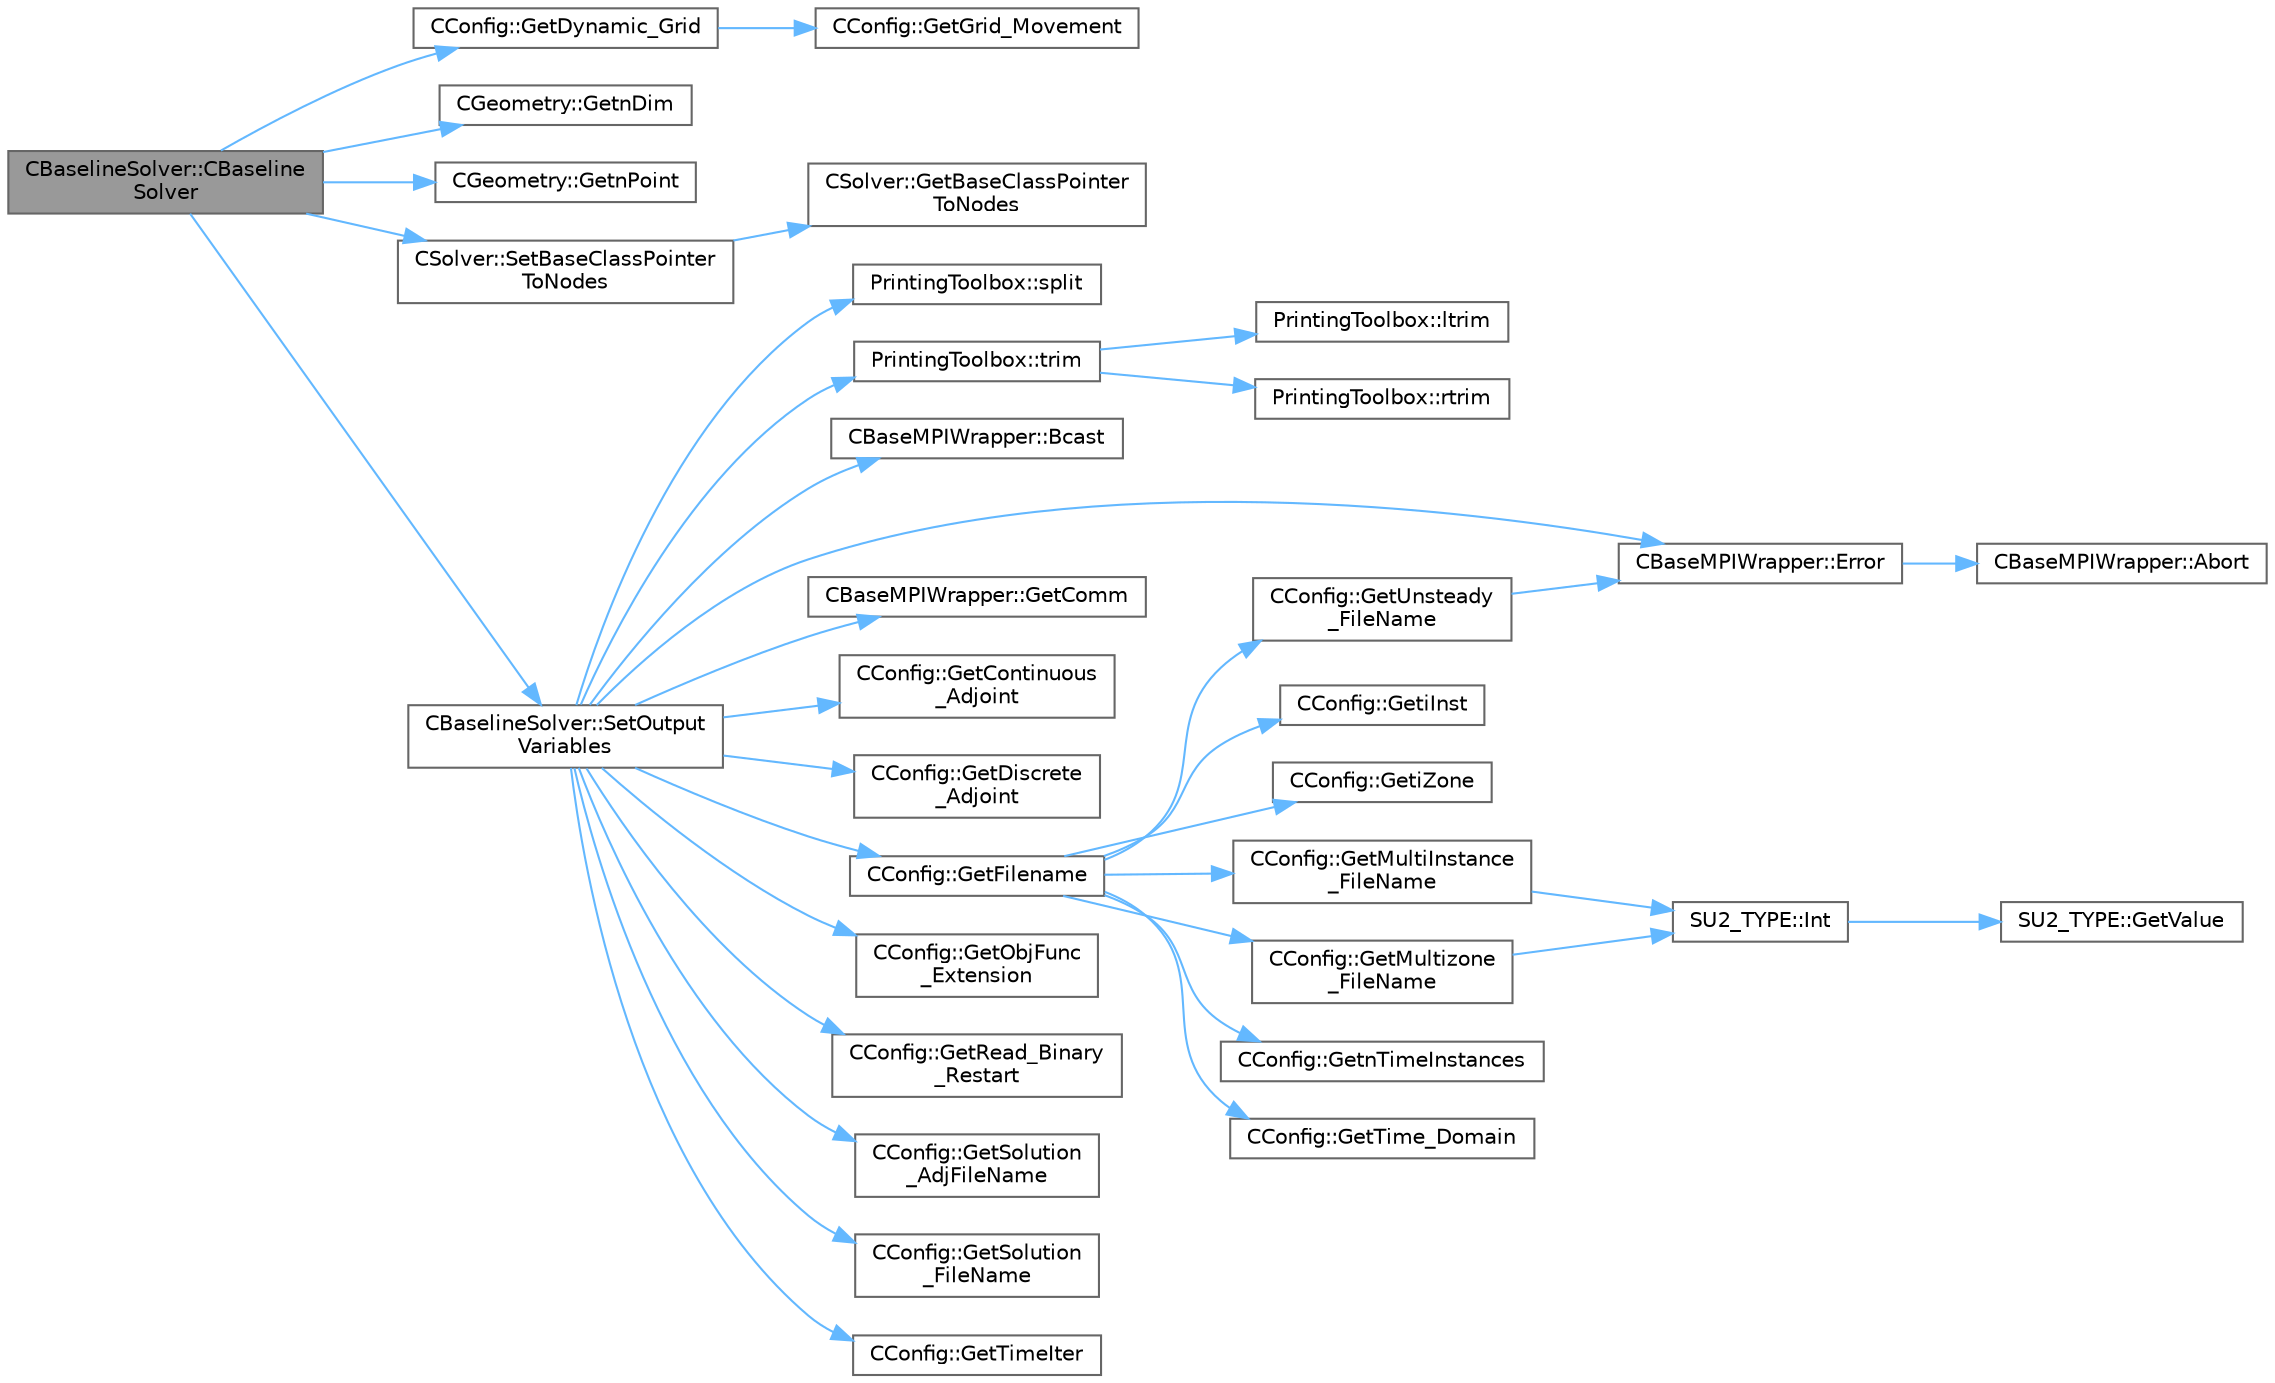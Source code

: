 digraph "CBaselineSolver::CBaselineSolver"
{
 // LATEX_PDF_SIZE
  bgcolor="transparent";
  edge [fontname=Helvetica,fontsize=10,labelfontname=Helvetica,labelfontsize=10];
  node [fontname=Helvetica,fontsize=10,shape=box,height=0.2,width=0.4];
  rankdir="LR";
  Node1 [id="Node000001",label="CBaselineSolver::CBaseline\lSolver",height=0.2,width=0.4,color="gray40", fillcolor="grey60", style="filled", fontcolor="black",tooltip=" "];
  Node1 -> Node2 [id="edge1_Node000001_Node000002",color="steelblue1",style="solid",tooltip=" "];
  Node2 [id="Node000002",label="CConfig::GetDynamic_Grid",height=0.2,width=0.4,color="grey40", fillcolor="white", style="filled",URL="$classCConfig.html#a6352cd90308195b5fc1ba7eab02d46c1",tooltip="Get information about dynamic grids."];
  Node2 -> Node3 [id="edge2_Node000002_Node000003",color="steelblue1",style="solid",tooltip=" "];
  Node3 [id="Node000003",label="CConfig::GetGrid_Movement",height=0.2,width=0.4,color="grey40", fillcolor="white", style="filled",URL="$classCConfig.html#a9182d3dbb0b3bfa2ebb944f18795f5ca",tooltip="Get information about the grid movement."];
  Node1 -> Node4 [id="edge3_Node000001_Node000004",color="steelblue1",style="solid",tooltip=" "];
  Node4 [id="Node000004",label="CGeometry::GetnDim",height=0.2,width=0.4,color="grey40", fillcolor="white", style="filled",URL="$classCGeometry.html#ace7f7fe876f629f5bd5f92d4805a1a4b",tooltip="Get number of coordinates."];
  Node1 -> Node5 [id="edge4_Node000001_Node000005",color="steelblue1",style="solid",tooltip=" "];
  Node5 [id="Node000005",label="CGeometry::GetnPoint",height=0.2,width=0.4,color="grey40", fillcolor="white", style="filled",URL="$classCGeometry.html#a275fb07cd99ab79d7a04b4862280169d",tooltip="Get number of points."];
  Node1 -> Node6 [id="edge5_Node000001_Node000006",color="steelblue1",style="solid",tooltip=" "];
  Node6 [id="Node000006",label="CSolver::SetBaseClassPointer\lToNodes",height=0.2,width=0.4,color="grey40", fillcolor="white", style="filled",URL="$classCSolver.html#ad982896202dae6e41bfd3568f597cf46",tooltip="Call this method to set \"base_nodes\" after the \"nodes\" variable of the derived solver is instantiated..."];
  Node6 -> Node7 [id="edge6_Node000006_Node000007",color="steelblue1",style="solid",tooltip=" "];
  Node7 [id="Node000007",label="CSolver::GetBaseClassPointer\lToNodes",height=0.2,width=0.4,color="grey40", fillcolor="white", style="filled",URL="$classCSolver.html#ab2e0e1bb48db9207d25bc2679b55439f",tooltip="Pure virtual function, all derived solvers MUST implement a method returning their \"nodes\"."];
  Node1 -> Node8 [id="edge7_Node000001_Node000008",color="steelblue1",style="solid",tooltip=" "];
  Node8 [id="Node000008",label="CBaselineSolver::SetOutput\lVariables",height=0.2,width=0.4,color="grey40", fillcolor="white", style="filled",URL="$classCBaselineSolver.html#ab8e4b1b71d637dd0adee324d4a7a6315",tooltip="Set the number of variables and string names from the restart file."];
  Node8 -> Node9 [id="edge8_Node000008_Node000009",color="steelblue1",style="solid",tooltip=" "];
  Node9 [id="Node000009",label="CBaseMPIWrapper::Bcast",height=0.2,width=0.4,color="grey40", fillcolor="white", style="filled",URL="$classCBaseMPIWrapper.html#a0db599277ab9197511cfd263b4da10f8",tooltip=" "];
  Node8 -> Node10 [id="edge9_Node000008_Node000010",color="steelblue1",style="solid",tooltip=" "];
  Node10 [id="Node000010",label="CBaseMPIWrapper::Error",height=0.2,width=0.4,color="grey40", fillcolor="white", style="filled",URL="$classCBaseMPIWrapper.html#a04457c47629bda56704e6a8804833eeb",tooltip=" "];
  Node10 -> Node11 [id="edge10_Node000010_Node000011",color="steelblue1",style="solid",tooltip=" "];
  Node11 [id="Node000011",label="CBaseMPIWrapper::Abort",height=0.2,width=0.4,color="grey40", fillcolor="white", style="filled",URL="$classCBaseMPIWrapper.html#af7297d861dca86b45cf561b6ab642e8f",tooltip=" "];
  Node8 -> Node12 [id="edge11_Node000008_Node000012",color="steelblue1",style="solid",tooltip=" "];
  Node12 [id="Node000012",label="CBaseMPIWrapper::GetComm",height=0.2,width=0.4,color="grey40", fillcolor="white", style="filled",URL="$classCBaseMPIWrapper.html#a8154391fc3522954802889d81d4ef5da",tooltip=" "];
  Node8 -> Node13 [id="edge12_Node000008_Node000013",color="steelblue1",style="solid",tooltip=" "];
  Node13 [id="Node000013",label="CConfig::GetContinuous\l_Adjoint",height=0.2,width=0.4,color="grey40", fillcolor="white", style="filled",URL="$classCConfig.html#a1eb754aa86fb8154bc9eefea616b7cf9",tooltip="Determines if problem is adjoint."];
  Node8 -> Node14 [id="edge13_Node000008_Node000014",color="steelblue1",style="solid",tooltip=" "];
  Node14 [id="Node000014",label="CConfig::GetDiscrete\l_Adjoint",height=0.2,width=0.4,color="grey40", fillcolor="white", style="filled",URL="$classCConfig.html#ab3928c4e6debcf50dcd0d38985f6980c",tooltip="Get the indicator whether we are solving an discrete adjoint problem."];
  Node8 -> Node15 [id="edge14_Node000008_Node000015",color="steelblue1",style="solid",tooltip=" "];
  Node15 [id="Node000015",label="CConfig::GetFilename",height=0.2,width=0.4,color="grey40", fillcolor="white", style="filled",URL="$classCConfig.html#af7c4169d5b73657a9a3ea94b54931f91",tooltip="Add any numbers necessary to the filename (iteration number, zone ID ...)"];
  Node15 -> Node16 [id="edge15_Node000015_Node000016",color="steelblue1",style="solid",tooltip=" "];
  Node16 [id="Node000016",label="CConfig::GetiInst",height=0.2,width=0.4,color="grey40", fillcolor="white", style="filled",URL="$classCConfig.html#a538bf5c34b523f5e4d389be41c2b666c",tooltip="Get the current instance."];
  Node15 -> Node17 [id="edge16_Node000015_Node000017",color="steelblue1",style="solid",tooltip=" "];
  Node17 [id="Node000017",label="CConfig::GetiZone",height=0.2,width=0.4,color="grey40", fillcolor="white", style="filled",URL="$classCConfig.html#a1d6335b8fdef6fbcd9a08f7503d73ec1",tooltip="Provides the number of varaibles."];
  Node15 -> Node18 [id="edge17_Node000015_Node000018",color="steelblue1",style="solid",tooltip=" "];
  Node18 [id="Node000018",label="CConfig::GetMultiInstance\l_FileName",height=0.2,width=0.4,color="grey40", fillcolor="white", style="filled",URL="$classCConfig.html#a8e58aafe36a038a7cc27a8e78f1bfeba",tooltip="Append the instance index to the restart or the solution files."];
  Node18 -> Node19 [id="edge18_Node000018_Node000019",color="steelblue1",style="solid",tooltip=" "];
  Node19 [id="Node000019",label="SU2_TYPE::Int",height=0.2,width=0.4,color="grey40", fillcolor="white", style="filled",URL="$namespaceSU2__TYPE.html#a6b48817766d8a6486caa2807a52f6bae",tooltip="Casts the primitive value to int (uses GetValue, already implemented for each type)."];
  Node19 -> Node20 [id="edge19_Node000019_Node000020",color="steelblue1",style="solid",tooltip=" "];
  Node20 [id="Node000020",label="SU2_TYPE::GetValue",height=0.2,width=0.4,color="grey40", fillcolor="white", style="filled",URL="$namespaceSU2__TYPE.html#adf52a59d6f4e578f7915ec9abbf7cb22",tooltip="Get the (primitive) value of the datatype (needs to be specialized for active types)."];
  Node15 -> Node21 [id="edge20_Node000015_Node000021",color="steelblue1",style="solid",tooltip=" "];
  Node21 [id="Node000021",label="CConfig::GetMultizone\l_FileName",height=0.2,width=0.4,color="grey40", fillcolor="white", style="filled",URL="$classCConfig.html#a583b8216adb6145ba09476d72fb2d916",tooltip="Append the zone index to the restart or the solution files."];
  Node21 -> Node19 [id="edge21_Node000021_Node000019",color="steelblue1",style="solid",tooltip=" "];
  Node15 -> Node22 [id="edge22_Node000015_Node000022",color="steelblue1",style="solid",tooltip=" "];
  Node22 [id="Node000022",label="CConfig::GetnTimeInstances",height=0.2,width=0.4,color="grey40", fillcolor="white", style="filled",URL="$classCConfig.html#a6ae9111090db52de2f8f07f77d6416d5",tooltip="Retrieves the number of periodic time instances for Harmonic Balance."];
  Node15 -> Node23 [id="edge23_Node000015_Node000023",color="steelblue1",style="solid",tooltip=" "];
  Node23 [id="Node000023",label="CConfig::GetTime_Domain",height=0.2,width=0.4,color="grey40", fillcolor="white", style="filled",URL="$classCConfig.html#a85d2e3cf43b77c63642c40c235b853f3",tooltip="Check if the multizone problem is solved for time domain."];
  Node15 -> Node24 [id="edge24_Node000015_Node000024",color="steelblue1",style="solid",tooltip=" "];
  Node24 [id="Node000024",label="CConfig::GetUnsteady\l_FileName",height=0.2,width=0.4,color="grey40", fillcolor="white", style="filled",URL="$classCConfig.html#a6a372823bb1dd2d55e81488b720752d6",tooltip="Augment the input filename with the iteration number for an unsteady file."];
  Node24 -> Node10 [id="edge25_Node000024_Node000010",color="steelblue1",style="solid",tooltip=" "];
  Node8 -> Node25 [id="edge26_Node000008_Node000025",color="steelblue1",style="solid",tooltip=" "];
  Node25 [id="Node000025",label="CConfig::GetObjFunc\l_Extension",height=0.2,width=0.4,color="grey40", fillcolor="white", style="filled",URL="$classCConfig.html#ace4081f7013cfe0fd756dff7d9ba7f8f",tooltip="Append the input filename string with the appropriate objective function extension."];
  Node8 -> Node26 [id="edge27_Node000008_Node000026",color="steelblue1",style="solid",tooltip=" "];
  Node26 [id="Node000026",label="CConfig::GetRead_Binary\l_Restart",height=0.2,width=0.4,color="grey40", fillcolor="white", style="filled",URL="$classCConfig.html#a82ddaa417553293be72a3ab2198f7d40",tooltip="Flag for whether binary SU2 native restart files are read."];
  Node8 -> Node27 [id="edge28_Node000008_Node000027",color="steelblue1",style="solid",tooltip=" "];
  Node27 [id="Node000027",label="CConfig::GetSolution\l_AdjFileName",height=0.2,width=0.4,color="grey40", fillcolor="white", style="filled",URL="$classCConfig.html#a1132191f9f5af73ef4ff7eb356f41181",tooltip="Get the name of the file with the solution of the adjoint flow problem with drag objective function."];
  Node8 -> Node28 [id="edge29_Node000008_Node000028",color="steelblue1",style="solid",tooltip=" "];
  Node28 [id="Node000028",label="CConfig::GetSolution\l_FileName",height=0.2,width=0.4,color="grey40", fillcolor="white", style="filled",URL="$classCConfig.html#a1d989df2b76d32ee772923f169cf885b",tooltip="Get the name of the file with the solution of the flow problem."];
  Node8 -> Node29 [id="edge30_Node000008_Node000029",color="steelblue1",style="solid",tooltip=" "];
  Node29 [id="Node000029",label="CConfig::GetTimeIter",height=0.2,width=0.4,color="grey40", fillcolor="white", style="filled",URL="$classCConfig.html#aec6051895c2e4f593a5c245104548b78",tooltip="Get the current time iteration number."];
  Node8 -> Node30 [id="edge31_Node000008_Node000030",color="steelblue1",style="solid",tooltip=" "];
  Node30 [id="Node000030",label="PrintingToolbox::split",height=0.2,width=0.4,color="grey40", fillcolor="white", style="filled",URL="$namespacePrintingToolbox.html#a14eab54d5d6b60060397987032625c17",tooltip=" "];
  Node8 -> Node31 [id="edge32_Node000008_Node000031",color="steelblue1",style="solid",tooltip=" "];
  Node31 [id="Node000031",label="PrintingToolbox::trim",height=0.2,width=0.4,color="grey40", fillcolor="white", style="filled",URL="$namespacePrintingToolbox.html#a05daa9b247b3b25a87563fabf1f47e08",tooltip=" "];
  Node31 -> Node32 [id="edge33_Node000031_Node000032",color="steelblue1",style="solid",tooltip=" "];
  Node32 [id="Node000032",label="PrintingToolbox::ltrim",height=0.2,width=0.4,color="grey40", fillcolor="white", style="filled",URL="$namespacePrintingToolbox.html#a613e01e19fa967a66806be85bb8add30",tooltip=" "];
  Node31 -> Node33 [id="edge34_Node000031_Node000033",color="steelblue1",style="solid",tooltip=" "];
  Node33 [id="Node000033",label="PrintingToolbox::rtrim",height=0.2,width=0.4,color="grey40", fillcolor="white", style="filled",URL="$namespacePrintingToolbox.html#ae8d281f220bfd02f1277c19e301acf84",tooltip=" "];
}
